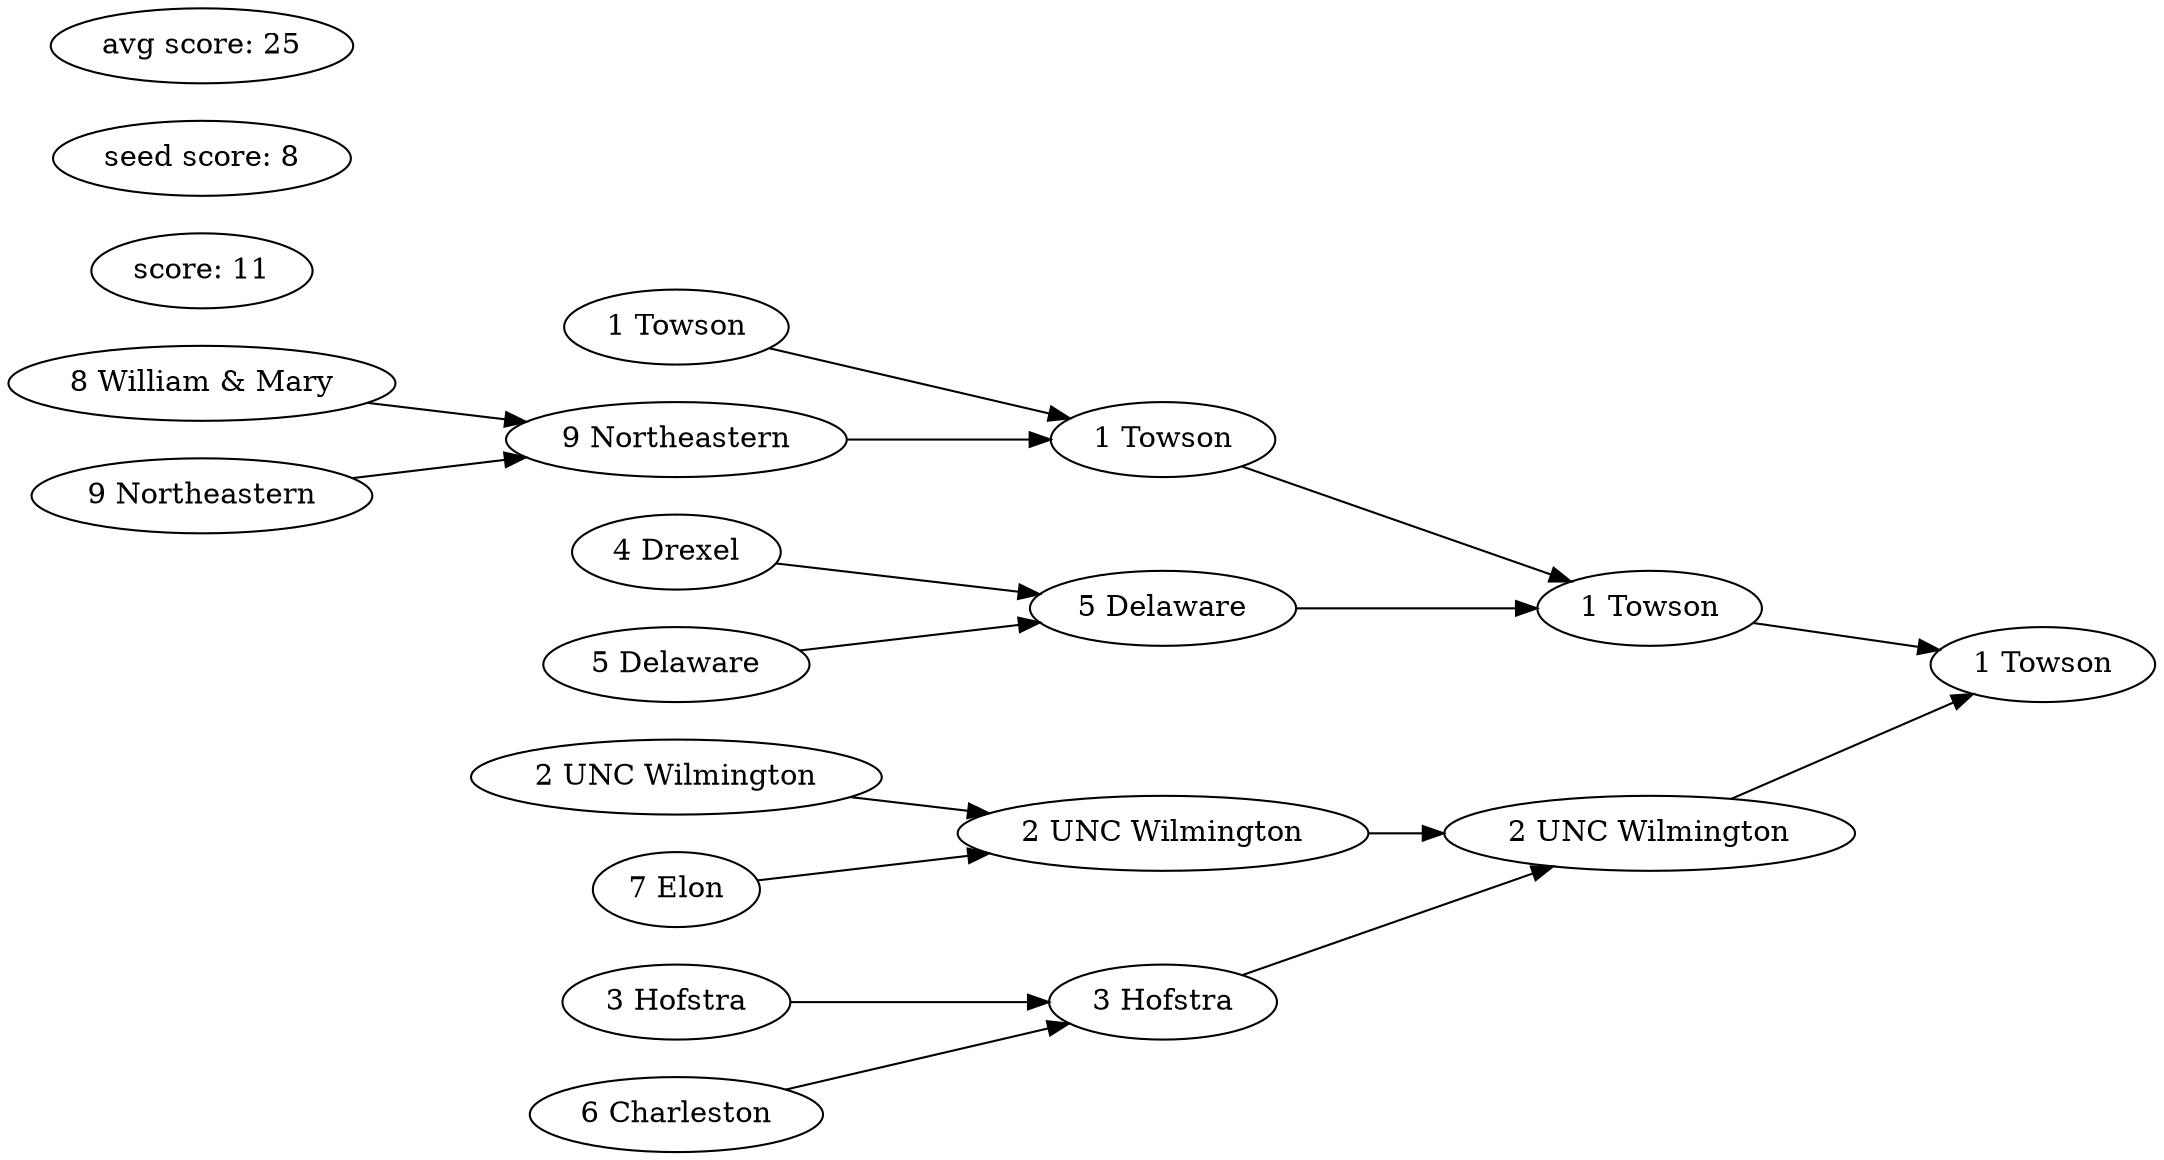 digraph {
graph [rankdir=LR];"t1" [label="1 Towson"];
"t2" [label="1 Towson"];
"t3" [label="1 Towson"];
"t4" [label="1 Towson"];
"t5" [label="9 Northeastern"];
"t6" [label="8 William & Mary"];
"t7" [label="9 Northeastern"];
"t6" -> "t5";
"t7" -> "t5";
"t4" -> "t3";
"t5" -> "t3";
"t8" [label="5 Delaware"];
"t9" [label="4 Drexel"];
"t10" [label="5 Delaware"];
"t9" -> "t8";
"t10" -> "t8";
"t3" -> "t2";
"t8" -> "t2";
"t11" [label="2 UNC Wilmington"];
"t12" [label="2 UNC Wilmington"];
"t13" [label="2 UNC Wilmington"];
"t14" [label="7 Elon"];
"t13" -> "t12";
"t14" -> "t12";
"t15" [label="3 Hofstra"];
"t16" [label="3 Hofstra"];
"t17" [label="6 Charleston"];
"t16" -> "t15";
"t17" -> "t15";
"t12" -> "t11";
"t15" -> "t11";
"t2" -> "t1";
"t11" -> "t1";
score [label="score: 11"];
seed [label="seed score: 8"];
max [label="avg score: 25"];
}
